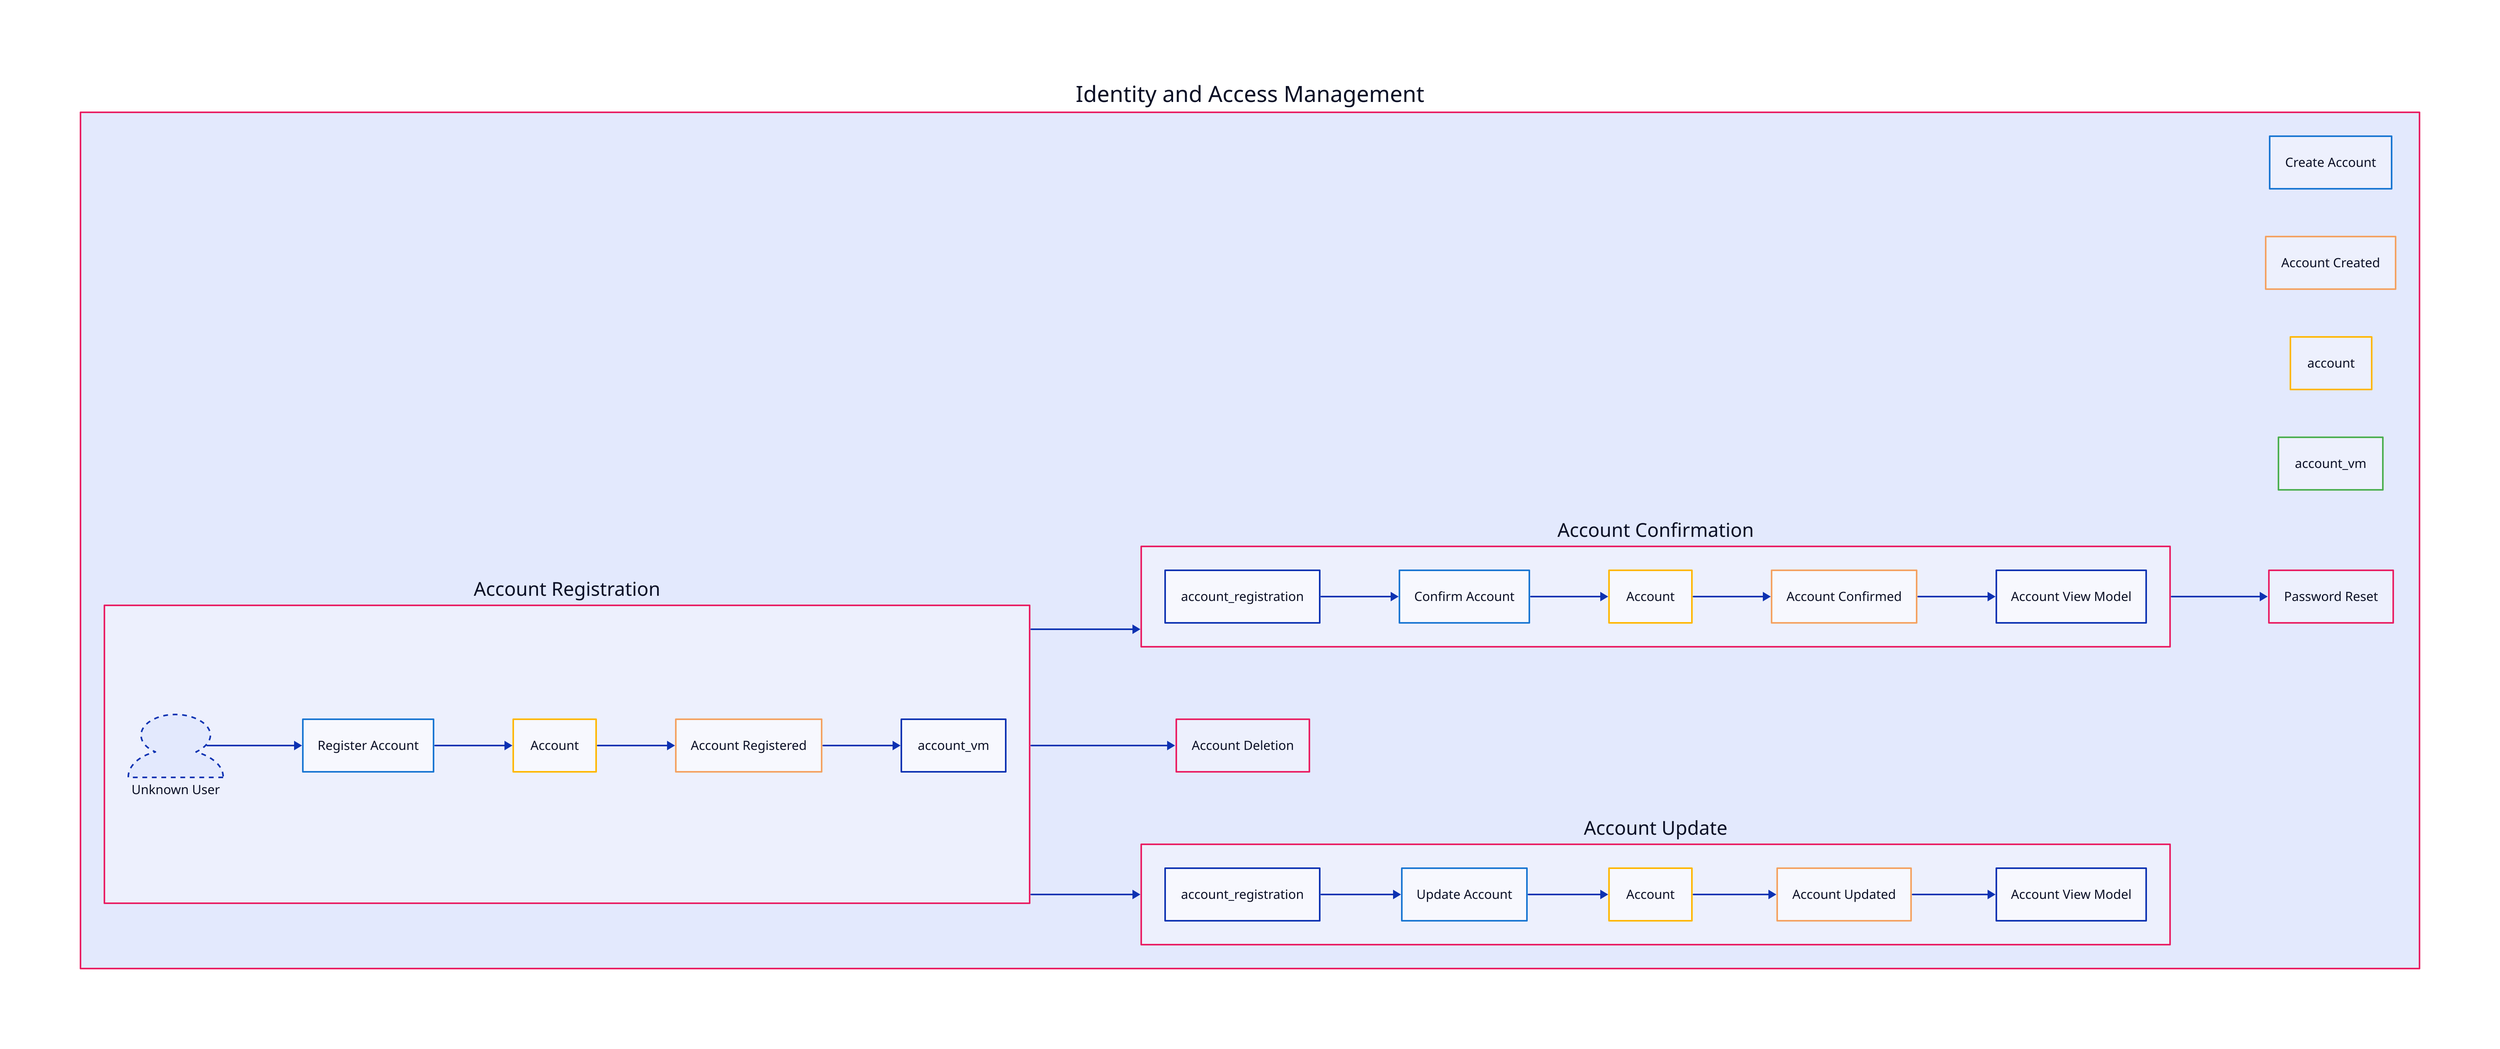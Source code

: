 # Event	#F26419
# Command	#1976D2
# Aggregate	#FFB703
# Bounded Context	#E91E63
# Timeline	#607D8B
# Actor/Role	#9C27B0
# Read Model	#4CAF50
# Policy	#F48FB1
# External System	#757575

direction: right

vars: {
  name: Joe
  colors: {
    primary: "#065535"
    command: "#1976D2"
    event: "#F26419"
    aggregate: "#FFB703"
    bounded_context: "#E91E63"
    timeline: "#607D8B"
    actor_role: "#9C27B0"
    read_model: "#4CAF50"
    policy: "#F48FB1"
    external_system: "#757575"
  }
}

classes: {
  base: {
    style: {
      border-radius: 4
      shadow: true
    }
  }
  command: {
    style.stroke: ${colors.command}
  }
  actor: {
  shape: person
  style.stroke-dash: 3
  }
    event: {
        style.stroke: ${colors.event}
    }
    aggregate: {
        style.stroke: ${colors.aggregate}
    }
    bounded_context: {
        style.stroke: ${colors.bounded_context}
    }
    timeline: {
        style.stroke: ${colors.timeline}
    }
  med: {
    width: 200
    height: 200
    style.font-size: 24
  }
  large: {
    width: 300
    height: 300
    style.font-size: 28
  }
  xlarge: {
    width: 400
    height: 400
    style.font-size: 32
  }
  person: {
    shape: person
    style.stroke-dash: 3
  }
}

identity_and_access_management {
    label: "Identity and Access Management"
    style.stroke: "#E91E63"

    # Commands
    create_account {
        label: "Create Account"
        class: command
    }

    # Events
    account_created {
        label: "Account Created"
        style.stroke: "#f4a261"
    }

    account_created
    account_created.style.stroke: "#f4a261"

    create_account
    create_account.style.stroke: "#1976D2"

    account
    account.style.stroke: "#FFB703"

    account_vm
    account_vm.style.stroke: "#4CAF50"

    account_registration {
        label: "Account Registration"
        style.stroke: "#E91E63"

        register_account {
            label: "Register Account"
            class: command
        }

        account_registered {
            label: "Account Registered"
            style.stroke: "#f4a261"
        }

        account {
            label: "Account"
            class: aggregate
        }

        unknown_user: {
            label: "Unknown User"
            class: actor
        }

        unknown_user -> register_account -> account -> account_registered -> account_vm
    }

    account_confirmation {
        label: "Account Confirmation"
        style.stroke: "#E91E63"

        confirm_account {
            label: "Confirm Account"
            class: command
        }

        account_confirmed {
            label: "Account Confirmed"
            style.stroke: "#f4a261"
        }

        account {
            label: "Account"
            class: aggregate
        }

        account_view_model {
            label: "Account View Model"
            class: read_model
        }

        account_registration -> confirm_account ->  account -> account_confirmed -> account_view_model
    }

    account_deletion {
            label: "Account Deletion"
            style.stroke: "#E91E63"
    }

    password_reset {
                label: "Password Reset"
                style.stroke: "#E91E63"
    }

    account_update {
        label: "Account Update"
        style.stroke: "#E91E63"

        update_account {
            label: "Update Account"
            class: command
        }

        account_updated {
            label: "Account Updated"
            style.stroke: "#f4a261"
        }

        account {
            label: "Account"
            class: aggregate
        }

        account_view_model {
            label: "Account View Model"
            class: read_model
        }

        account_registration -> update_account ->  account -> account_updated -> account_view_model
    }



    account_registration -> account_confirmation
    account_registration -> account_deletion
    account_confirmation -> password_reset
    account_registration -> account_update
}

